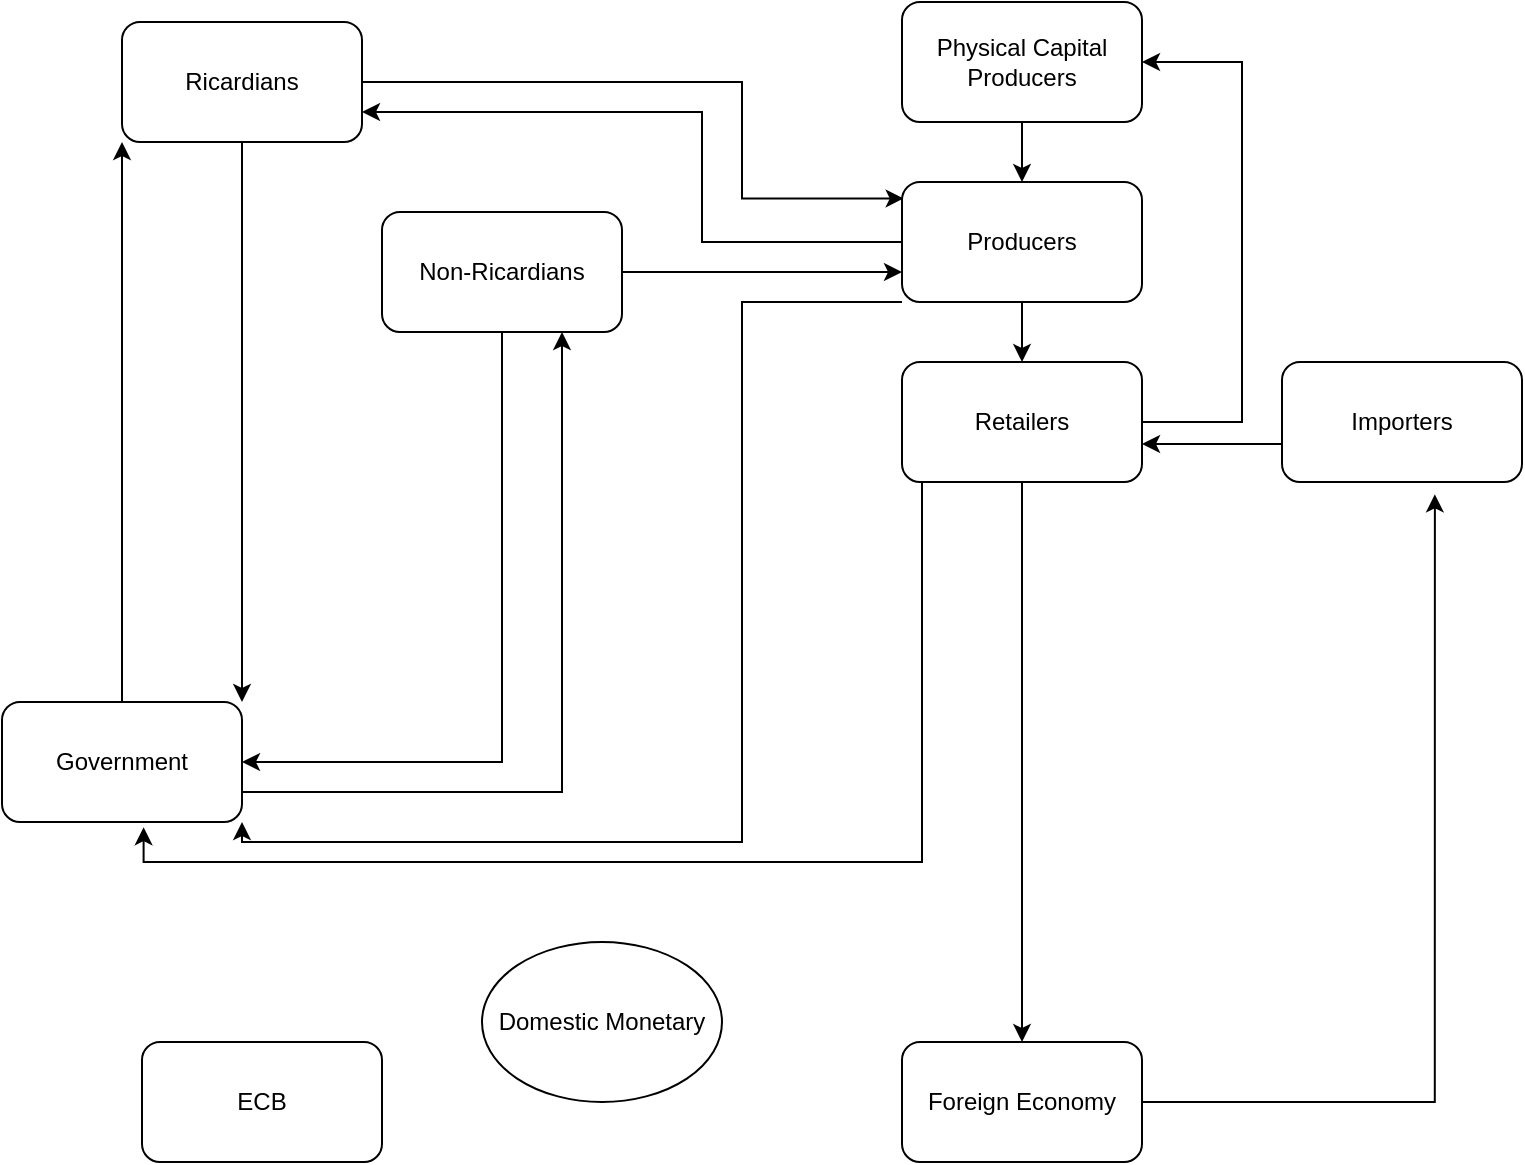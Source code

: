 <mxfile version="21.5.0" type="github">
  <diagram name="Page-1" id="cFKwdWb0h8x7NsGgJj1N">
    <mxGraphModel dx="1050" dy="485" grid="1" gridSize="10" guides="1" tooltips="1" connect="1" arrows="1" fold="1" page="1" pageScale="1" pageWidth="850" pageHeight="1100" math="0" shadow="0">
      <root>
        <mxCell id="0" />
        <mxCell id="1" parent="0" />
        <mxCell id="zgw6JjX9MS384eyO00qZ-12" value="" style="edgeStyle=orthogonalEdgeStyle;rounded=0;orthogonalLoop=1;jettySize=auto;html=1;" edge="1" parent="1" source="zgw6JjX9MS384eyO00qZ-2" target="zgw6JjX9MS384eyO00qZ-10">
          <mxGeometry relative="1" as="geometry" />
        </mxCell>
        <mxCell id="zgw6JjX9MS384eyO00qZ-2" value="Physical Capital Producers" style="rounded=1;whiteSpace=wrap;html=1;" vertex="1" parent="1">
          <mxGeometry x="470" y="40" width="120" height="60" as="geometry" />
        </mxCell>
        <mxCell id="zgw6JjX9MS384eyO00qZ-19" style="edgeStyle=orthogonalEdgeStyle;rounded=0;orthogonalLoop=1;jettySize=auto;html=1;entryX=0.007;entryY=0.137;entryDx=0;entryDy=0;entryPerimeter=0;" edge="1" parent="1" source="zgw6JjX9MS384eyO00qZ-8" target="zgw6JjX9MS384eyO00qZ-10">
          <mxGeometry relative="1" as="geometry">
            <Array as="points">
              <mxPoint x="390" y="80" />
              <mxPoint x="390" y="138" />
            </Array>
          </mxGeometry>
        </mxCell>
        <mxCell id="zgw6JjX9MS384eyO00qZ-39" style="edgeStyle=orthogonalEdgeStyle;rounded=0;orthogonalLoop=1;jettySize=auto;html=1;entryX=1;entryY=0;entryDx=0;entryDy=0;" edge="1" parent="1" source="zgw6JjX9MS384eyO00qZ-8" target="zgw6JjX9MS384eyO00qZ-28">
          <mxGeometry relative="1" as="geometry" />
        </mxCell>
        <mxCell id="zgw6JjX9MS384eyO00qZ-8" value="Ricardians" style="rounded=1;whiteSpace=wrap;html=1;" vertex="1" parent="1">
          <mxGeometry x="80" y="50" width="120" height="60" as="geometry" />
        </mxCell>
        <mxCell id="zgw6JjX9MS384eyO00qZ-35" style="edgeStyle=orthogonalEdgeStyle;rounded=0;orthogonalLoop=1;jettySize=auto;html=1;entryX=0;entryY=0.75;entryDx=0;entryDy=0;" edge="1" parent="1" source="zgw6JjX9MS384eyO00qZ-9" target="zgw6JjX9MS384eyO00qZ-10">
          <mxGeometry relative="1" as="geometry" />
        </mxCell>
        <mxCell id="zgw6JjX9MS384eyO00qZ-38" style="edgeStyle=orthogonalEdgeStyle;rounded=0;orthogonalLoop=1;jettySize=auto;html=1;entryX=1;entryY=0.5;entryDx=0;entryDy=0;" edge="1" parent="1" source="zgw6JjX9MS384eyO00qZ-9" target="zgw6JjX9MS384eyO00qZ-28">
          <mxGeometry relative="1" as="geometry">
            <Array as="points">
              <mxPoint x="270" y="420" />
            </Array>
          </mxGeometry>
        </mxCell>
        <mxCell id="zgw6JjX9MS384eyO00qZ-9" value="Non-Ricardians" style="rounded=1;whiteSpace=wrap;html=1;" vertex="1" parent="1">
          <mxGeometry x="210" y="145" width="120" height="60" as="geometry" />
        </mxCell>
        <mxCell id="zgw6JjX9MS384eyO00qZ-13" style="edgeStyle=orthogonalEdgeStyle;rounded=0;orthogonalLoop=1;jettySize=auto;html=1;entryX=0.5;entryY=0;entryDx=0;entryDy=0;" edge="1" parent="1" source="zgw6JjX9MS384eyO00qZ-10" target="zgw6JjX9MS384eyO00qZ-11">
          <mxGeometry relative="1" as="geometry" />
        </mxCell>
        <mxCell id="zgw6JjX9MS384eyO00qZ-41" style="edgeStyle=orthogonalEdgeStyle;rounded=0;orthogonalLoop=1;jettySize=auto;html=1;entryX=1;entryY=0.75;entryDx=0;entryDy=0;" edge="1" parent="1" source="zgw6JjX9MS384eyO00qZ-10" target="zgw6JjX9MS384eyO00qZ-8">
          <mxGeometry relative="1" as="geometry">
            <Array as="points">
              <mxPoint x="370" y="160" />
              <mxPoint x="370" y="95" />
            </Array>
          </mxGeometry>
        </mxCell>
        <mxCell id="zgw6JjX9MS384eyO00qZ-44" style="edgeStyle=orthogonalEdgeStyle;rounded=0;orthogonalLoop=1;jettySize=auto;html=1;entryX=1;entryY=1;entryDx=0;entryDy=0;" edge="1" parent="1" source="zgw6JjX9MS384eyO00qZ-10" target="zgw6JjX9MS384eyO00qZ-28">
          <mxGeometry relative="1" as="geometry">
            <Array as="points">
              <mxPoint x="390" y="190" />
              <mxPoint x="390" y="460" />
              <mxPoint x="140" y="460" />
            </Array>
          </mxGeometry>
        </mxCell>
        <mxCell id="zgw6JjX9MS384eyO00qZ-10" value="Producers" style="rounded=1;whiteSpace=wrap;html=1;" vertex="1" parent="1">
          <mxGeometry x="470" y="130" width="120" height="60" as="geometry" />
        </mxCell>
        <mxCell id="zgw6JjX9MS384eyO00qZ-27" style="edgeStyle=orthogonalEdgeStyle;rounded=0;orthogonalLoop=1;jettySize=auto;html=1;" edge="1" parent="1" source="zgw6JjX9MS384eyO00qZ-11" target="zgw6JjX9MS384eyO00qZ-24">
          <mxGeometry relative="1" as="geometry" />
        </mxCell>
        <mxCell id="zgw6JjX9MS384eyO00qZ-42" style="edgeStyle=orthogonalEdgeStyle;rounded=0;orthogonalLoop=1;jettySize=auto;html=1;entryX=1;entryY=0.5;entryDx=0;entryDy=0;" edge="1" parent="1" source="zgw6JjX9MS384eyO00qZ-11" target="zgw6JjX9MS384eyO00qZ-2">
          <mxGeometry relative="1" as="geometry">
            <Array as="points">
              <mxPoint x="640" y="250" />
              <mxPoint x="640" y="70" />
            </Array>
          </mxGeometry>
        </mxCell>
        <mxCell id="zgw6JjX9MS384eyO00qZ-43" style="edgeStyle=orthogonalEdgeStyle;rounded=0;orthogonalLoop=1;jettySize=auto;html=1;entryX=0.59;entryY=1.043;entryDx=0;entryDy=0;entryPerimeter=0;" edge="1" parent="1" source="zgw6JjX9MS384eyO00qZ-11" target="zgw6JjX9MS384eyO00qZ-28">
          <mxGeometry relative="1" as="geometry">
            <Array as="points">
              <mxPoint x="480" y="470" />
              <mxPoint x="91" y="470" />
            </Array>
          </mxGeometry>
        </mxCell>
        <mxCell id="zgw6JjX9MS384eyO00qZ-11" value="Retailers" style="rounded=1;whiteSpace=wrap;html=1;" vertex="1" parent="1">
          <mxGeometry x="470" y="220" width="120" height="60" as="geometry" />
        </mxCell>
        <mxCell id="zgw6JjX9MS384eyO00qZ-15" style="edgeStyle=orthogonalEdgeStyle;rounded=0;orthogonalLoop=1;jettySize=auto;html=1;entryX=1;entryY=0.5;entryDx=0;entryDy=0;" edge="1" parent="1">
          <mxGeometry relative="1" as="geometry">
            <mxPoint x="660" y="261" as="sourcePoint" />
            <mxPoint x="590" y="261" as="targetPoint" />
          </mxGeometry>
        </mxCell>
        <mxCell id="zgw6JjX9MS384eyO00qZ-14" value="Importers" style="rounded=1;whiteSpace=wrap;html=1;" vertex="1" parent="1">
          <mxGeometry x="660" y="220" width="120" height="60" as="geometry" />
        </mxCell>
        <mxCell id="zgw6JjX9MS384eyO00qZ-22" value="ECB" style="rounded=1;whiteSpace=wrap;html=1;" vertex="1" parent="1">
          <mxGeometry x="90" y="560" width="120" height="60" as="geometry" />
        </mxCell>
        <mxCell id="zgw6JjX9MS384eyO00qZ-25" style="edgeStyle=orthogonalEdgeStyle;rounded=0;orthogonalLoop=1;jettySize=auto;html=1;entryX=0.637;entryY=1.103;entryDx=0;entryDy=0;entryPerimeter=0;" edge="1" parent="1" source="zgw6JjX9MS384eyO00qZ-24" target="zgw6JjX9MS384eyO00qZ-14">
          <mxGeometry relative="1" as="geometry" />
        </mxCell>
        <mxCell id="zgw6JjX9MS384eyO00qZ-24" value="Foreign Economy" style="rounded=1;whiteSpace=wrap;html=1;" vertex="1" parent="1">
          <mxGeometry x="470" y="560" width="120" height="60" as="geometry" />
        </mxCell>
        <mxCell id="zgw6JjX9MS384eyO00qZ-31" style="edgeStyle=orthogonalEdgeStyle;rounded=0;orthogonalLoop=1;jettySize=auto;html=1;entryX=0.75;entryY=1;entryDx=0;entryDy=0;exitX=1;exitY=0.75;exitDx=0;exitDy=0;" edge="1" parent="1" source="zgw6JjX9MS384eyO00qZ-28" target="zgw6JjX9MS384eyO00qZ-9">
          <mxGeometry relative="1" as="geometry">
            <mxPoint x="180" y="220" as="targetPoint" />
          </mxGeometry>
        </mxCell>
        <mxCell id="zgw6JjX9MS384eyO00qZ-40" style="edgeStyle=orthogonalEdgeStyle;rounded=0;orthogonalLoop=1;jettySize=auto;html=1;entryX=0;entryY=1;entryDx=0;entryDy=0;" edge="1" parent="1" source="zgw6JjX9MS384eyO00qZ-28" target="zgw6JjX9MS384eyO00qZ-8">
          <mxGeometry relative="1" as="geometry" />
        </mxCell>
        <mxCell id="zgw6JjX9MS384eyO00qZ-28" value="Government" style="rounded=1;whiteSpace=wrap;html=1;" vertex="1" parent="1">
          <mxGeometry x="20" y="390" width="120" height="60" as="geometry" />
        </mxCell>
        <mxCell id="zgw6JjX9MS384eyO00qZ-45" value="Domestic Monetary" style="ellipse;whiteSpace=wrap;html=1;" vertex="1" parent="1">
          <mxGeometry x="260" y="510" width="120" height="80" as="geometry" />
        </mxCell>
      </root>
    </mxGraphModel>
  </diagram>
</mxfile>
